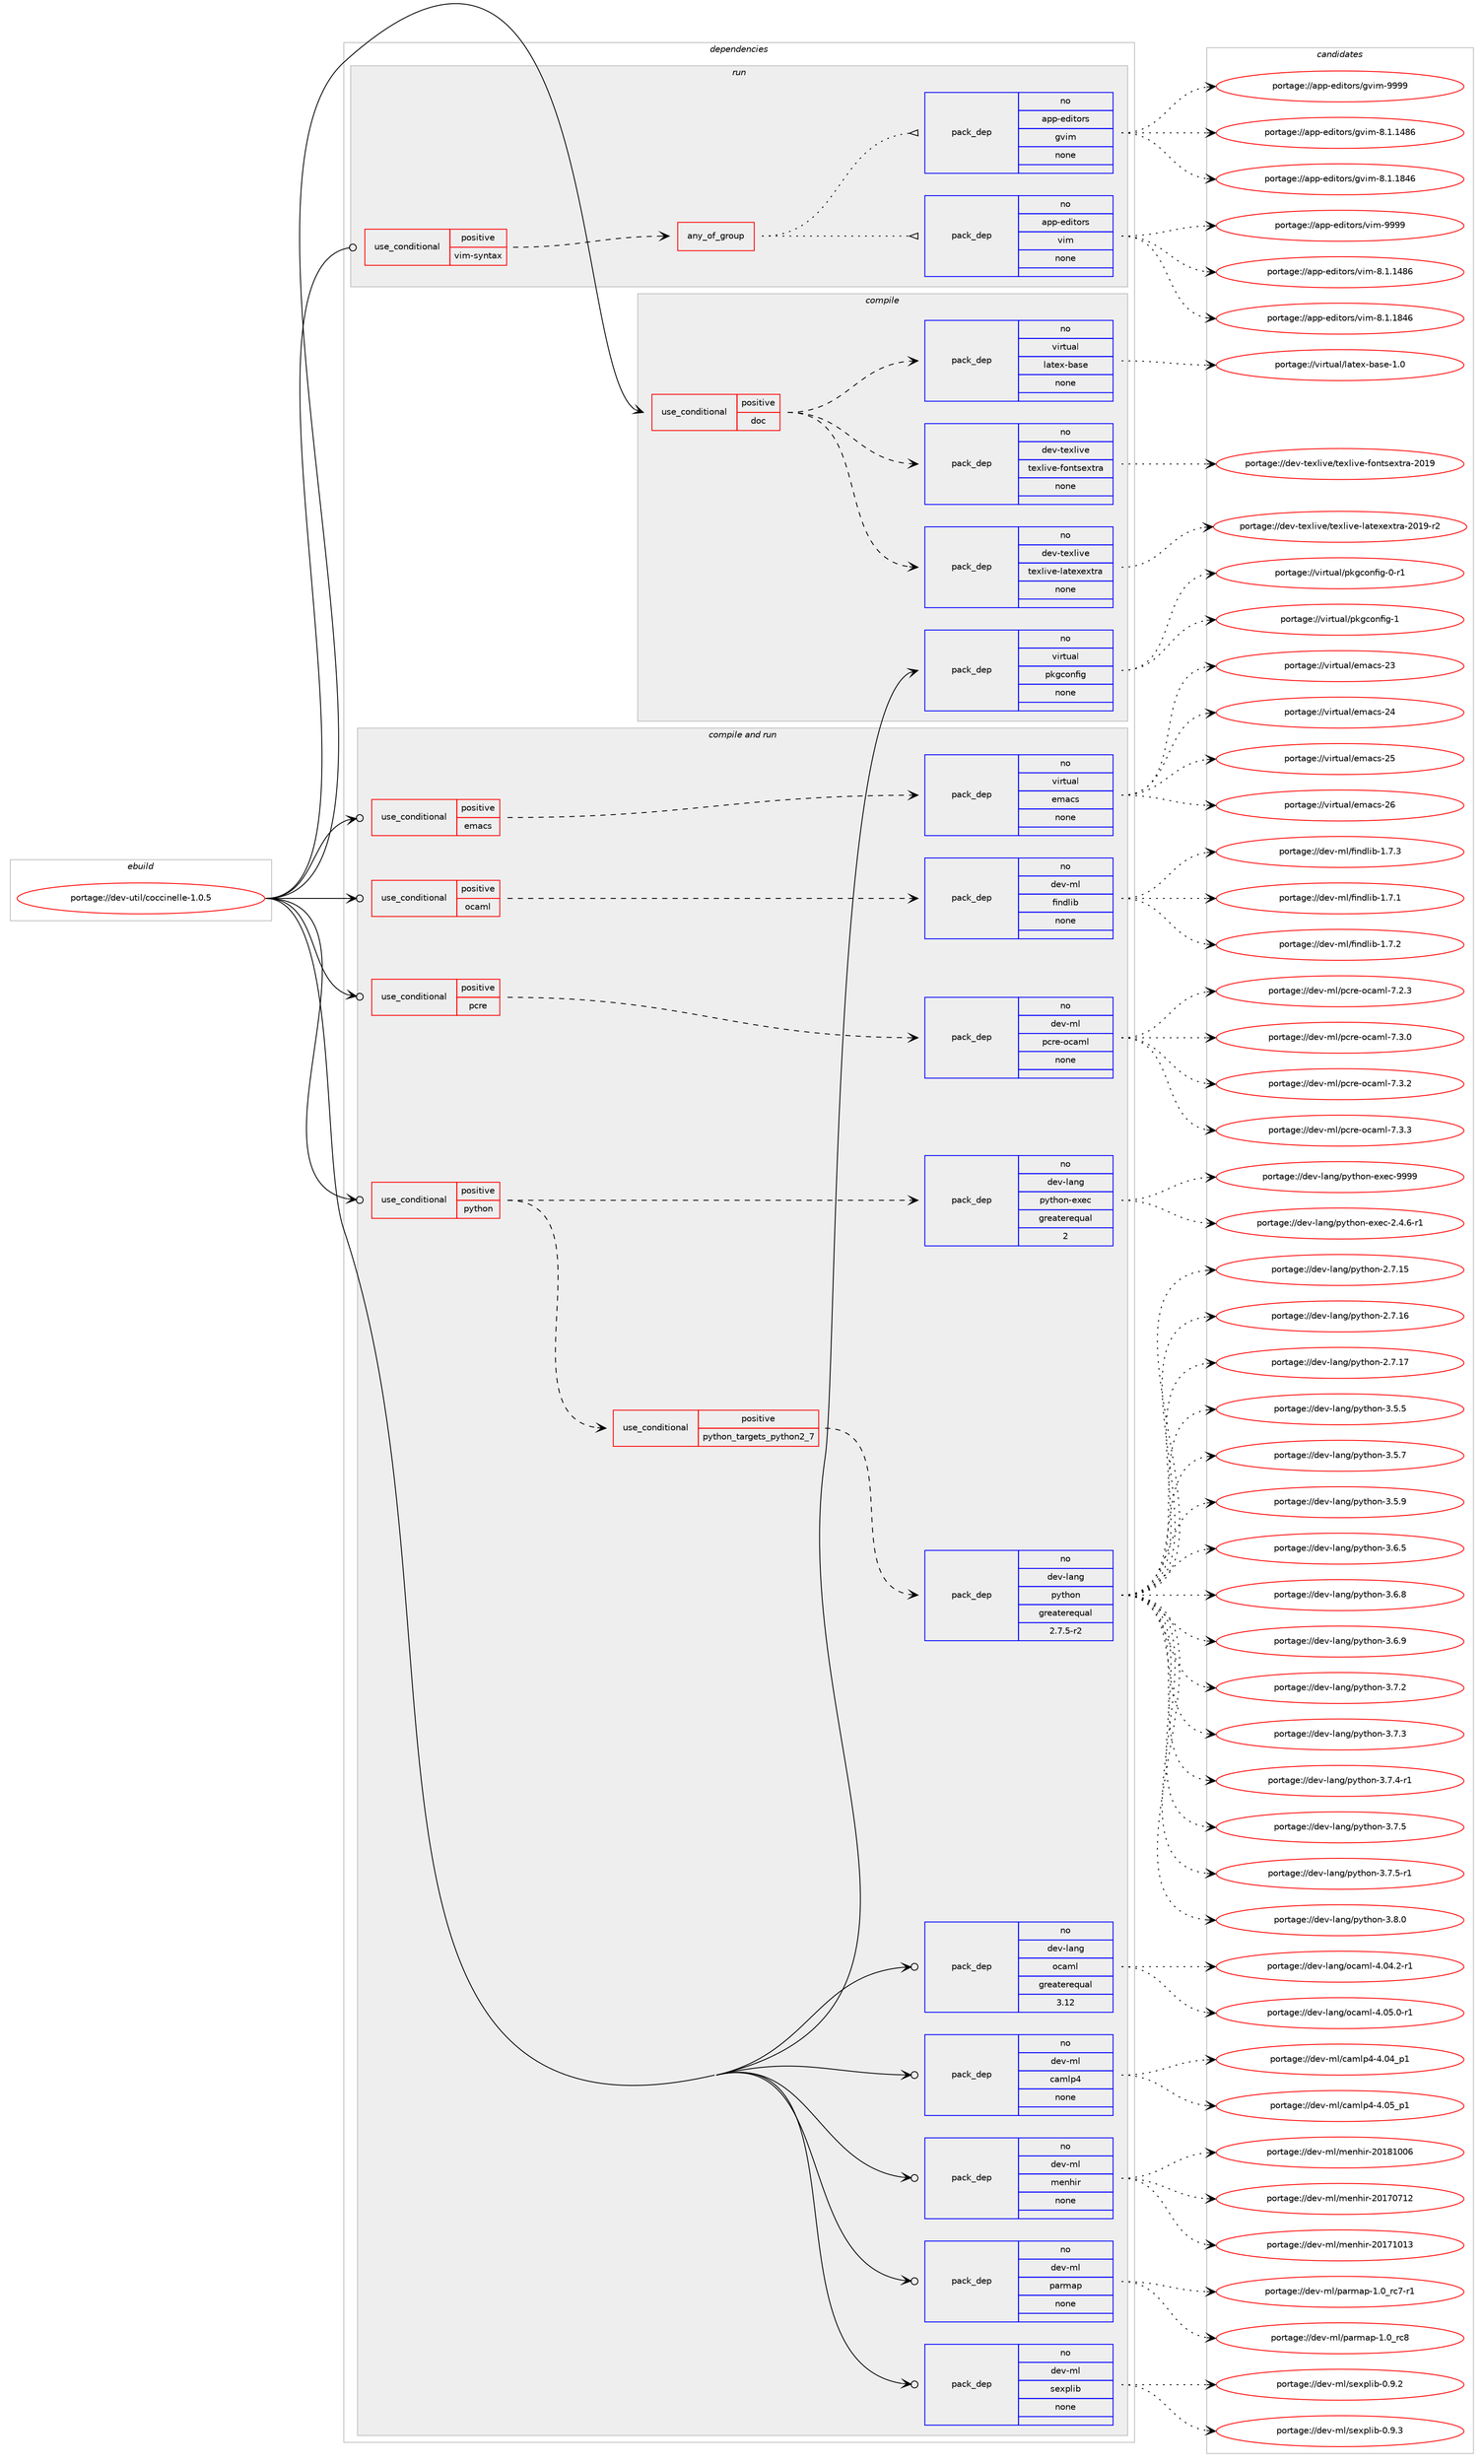digraph prolog {

# *************
# Graph options
# *************

newrank=true;
concentrate=true;
compound=true;
graph [rankdir=LR,fontname=Helvetica,fontsize=10,ranksep=1.5];#, ranksep=2.5, nodesep=0.2];
edge  [arrowhead=vee];
node  [fontname=Helvetica,fontsize=10];

# **********
# The ebuild
# **********

subgraph cluster_leftcol {
color=gray;
rank=same;
label=<<i>ebuild</i>>;
id [label="portage://dev-util/coccinelle-1.0.5", color=red, width=4, href="../dev-util/coccinelle-1.0.5.svg"];
}

# ****************
# The dependencies
# ****************

subgraph cluster_midcol {
color=gray;
label=<<i>dependencies</i>>;
subgraph cluster_compile {
fillcolor="#eeeeee";
style=filled;
label=<<i>compile</i>>;
subgraph cond70634 {
dependency260263 [label=<<TABLE BORDER="0" CELLBORDER="1" CELLSPACING="0" CELLPADDING="4"><TR><TD ROWSPAN="3" CELLPADDING="10">use_conditional</TD></TR><TR><TD>positive</TD></TR><TR><TD>doc</TD></TR></TABLE>>, shape=none, color=red];
subgraph pack186001 {
dependency260264 [label=<<TABLE BORDER="0" CELLBORDER="1" CELLSPACING="0" CELLPADDING="4" WIDTH="220"><TR><TD ROWSPAN="6" CELLPADDING="30">pack_dep</TD></TR><TR><TD WIDTH="110">no</TD></TR><TR><TD>virtual</TD></TR><TR><TD>latex-base</TD></TR><TR><TD>none</TD></TR><TR><TD></TD></TR></TABLE>>, shape=none, color=blue];
}
dependency260263:e -> dependency260264:w [weight=20,style="dashed",arrowhead="vee"];
subgraph pack186002 {
dependency260265 [label=<<TABLE BORDER="0" CELLBORDER="1" CELLSPACING="0" CELLPADDING="4" WIDTH="220"><TR><TD ROWSPAN="6" CELLPADDING="30">pack_dep</TD></TR><TR><TD WIDTH="110">no</TD></TR><TR><TD>dev-texlive</TD></TR><TR><TD>texlive-latexextra</TD></TR><TR><TD>none</TD></TR><TR><TD></TD></TR></TABLE>>, shape=none, color=blue];
}
dependency260263:e -> dependency260265:w [weight=20,style="dashed",arrowhead="vee"];
subgraph pack186003 {
dependency260266 [label=<<TABLE BORDER="0" CELLBORDER="1" CELLSPACING="0" CELLPADDING="4" WIDTH="220"><TR><TD ROWSPAN="6" CELLPADDING="30">pack_dep</TD></TR><TR><TD WIDTH="110">no</TD></TR><TR><TD>dev-texlive</TD></TR><TR><TD>texlive-fontsextra</TD></TR><TR><TD>none</TD></TR><TR><TD></TD></TR></TABLE>>, shape=none, color=blue];
}
dependency260263:e -> dependency260266:w [weight=20,style="dashed",arrowhead="vee"];
}
id:e -> dependency260263:w [weight=20,style="solid",arrowhead="vee"];
subgraph pack186004 {
dependency260267 [label=<<TABLE BORDER="0" CELLBORDER="1" CELLSPACING="0" CELLPADDING="4" WIDTH="220"><TR><TD ROWSPAN="6" CELLPADDING="30">pack_dep</TD></TR><TR><TD WIDTH="110">no</TD></TR><TR><TD>virtual</TD></TR><TR><TD>pkgconfig</TD></TR><TR><TD>none</TD></TR><TR><TD></TD></TR></TABLE>>, shape=none, color=blue];
}
id:e -> dependency260267:w [weight=20,style="solid",arrowhead="vee"];
}
subgraph cluster_compileandrun {
fillcolor="#eeeeee";
style=filled;
label=<<i>compile and run</i>>;
subgraph cond70635 {
dependency260268 [label=<<TABLE BORDER="0" CELLBORDER="1" CELLSPACING="0" CELLPADDING="4"><TR><TD ROWSPAN="3" CELLPADDING="10">use_conditional</TD></TR><TR><TD>positive</TD></TR><TR><TD>emacs</TD></TR></TABLE>>, shape=none, color=red];
subgraph pack186005 {
dependency260269 [label=<<TABLE BORDER="0" CELLBORDER="1" CELLSPACING="0" CELLPADDING="4" WIDTH="220"><TR><TD ROWSPAN="6" CELLPADDING="30">pack_dep</TD></TR><TR><TD WIDTH="110">no</TD></TR><TR><TD>virtual</TD></TR><TR><TD>emacs</TD></TR><TR><TD>none</TD></TR><TR><TD></TD></TR></TABLE>>, shape=none, color=blue];
}
dependency260268:e -> dependency260269:w [weight=20,style="dashed",arrowhead="vee"];
}
id:e -> dependency260268:w [weight=20,style="solid",arrowhead="odotvee"];
subgraph cond70636 {
dependency260270 [label=<<TABLE BORDER="0" CELLBORDER="1" CELLSPACING="0" CELLPADDING="4"><TR><TD ROWSPAN="3" CELLPADDING="10">use_conditional</TD></TR><TR><TD>positive</TD></TR><TR><TD>ocaml</TD></TR></TABLE>>, shape=none, color=red];
subgraph pack186006 {
dependency260271 [label=<<TABLE BORDER="0" CELLBORDER="1" CELLSPACING="0" CELLPADDING="4" WIDTH="220"><TR><TD ROWSPAN="6" CELLPADDING="30">pack_dep</TD></TR><TR><TD WIDTH="110">no</TD></TR><TR><TD>dev-ml</TD></TR><TR><TD>findlib</TD></TR><TR><TD>none</TD></TR><TR><TD></TD></TR></TABLE>>, shape=none, color=blue];
}
dependency260270:e -> dependency260271:w [weight=20,style="dashed",arrowhead="vee"];
}
id:e -> dependency260270:w [weight=20,style="solid",arrowhead="odotvee"];
subgraph cond70637 {
dependency260272 [label=<<TABLE BORDER="0" CELLBORDER="1" CELLSPACING="0" CELLPADDING="4"><TR><TD ROWSPAN="3" CELLPADDING="10">use_conditional</TD></TR><TR><TD>positive</TD></TR><TR><TD>pcre</TD></TR></TABLE>>, shape=none, color=red];
subgraph pack186007 {
dependency260273 [label=<<TABLE BORDER="0" CELLBORDER="1" CELLSPACING="0" CELLPADDING="4" WIDTH="220"><TR><TD ROWSPAN="6" CELLPADDING="30">pack_dep</TD></TR><TR><TD WIDTH="110">no</TD></TR><TR><TD>dev-ml</TD></TR><TR><TD>pcre-ocaml</TD></TR><TR><TD>none</TD></TR><TR><TD></TD></TR></TABLE>>, shape=none, color=blue];
}
dependency260272:e -> dependency260273:w [weight=20,style="dashed",arrowhead="vee"];
}
id:e -> dependency260272:w [weight=20,style="solid",arrowhead="odotvee"];
subgraph cond70638 {
dependency260274 [label=<<TABLE BORDER="0" CELLBORDER="1" CELLSPACING="0" CELLPADDING="4"><TR><TD ROWSPAN="3" CELLPADDING="10">use_conditional</TD></TR><TR><TD>positive</TD></TR><TR><TD>python</TD></TR></TABLE>>, shape=none, color=red];
subgraph cond70639 {
dependency260275 [label=<<TABLE BORDER="0" CELLBORDER="1" CELLSPACING="0" CELLPADDING="4"><TR><TD ROWSPAN="3" CELLPADDING="10">use_conditional</TD></TR><TR><TD>positive</TD></TR><TR><TD>python_targets_python2_7</TD></TR></TABLE>>, shape=none, color=red];
subgraph pack186008 {
dependency260276 [label=<<TABLE BORDER="0" CELLBORDER="1" CELLSPACING="0" CELLPADDING="4" WIDTH="220"><TR><TD ROWSPAN="6" CELLPADDING="30">pack_dep</TD></TR><TR><TD WIDTH="110">no</TD></TR><TR><TD>dev-lang</TD></TR><TR><TD>python</TD></TR><TR><TD>greaterequal</TD></TR><TR><TD>2.7.5-r2</TD></TR></TABLE>>, shape=none, color=blue];
}
dependency260275:e -> dependency260276:w [weight=20,style="dashed",arrowhead="vee"];
}
dependency260274:e -> dependency260275:w [weight=20,style="dashed",arrowhead="vee"];
subgraph pack186009 {
dependency260277 [label=<<TABLE BORDER="0" CELLBORDER="1" CELLSPACING="0" CELLPADDING="4" WIDTH="220"><TR><TD ROWSPAN="6" CELLPADDING="30">pack_dep</TD></TR><TR><TD WIDTH="110">no</TD></TR><TR><TD>dev-lang</TD></TR><TR><TD>python-exec</TD></TR><TR><TD>greaterequal</TD></TR><TR><TD>2</TD></TR></TABLE>>, shape=none, color=blue];
}
dependency260274:e -> dependency260277:w [weight=20,style="dashed",arrowhead="vee"];
}
id:e -> dependency260274:w [weight=20,style="solid",arrowhead="odotvee"];
subgraph pack186010 {
dependency260278 [label=<<TABLE BORDER="0" CELLBORDER="1" CELLSPACING="0" CELLPADDING="4" WIDTH="220"><TR><TD ROWSPAN="6" CELLPADDING="30">pack_dep</TD></TR><TR><TD WIDTH="110">no</TD></TR><TR><TD>dev-lang</TD></TR><TR><TD>ocaml</TD></TR><TR><TD>greaterequal</TD></TR><TR><TD>3.12</TD></TR></TABLE>>, shape=none, color=blue];
}
id:e -> dependency260278:w [weight=20,style="solid",arrowhead="odotvee"];
subgraph pack186011 {
dependency260279 [label=<<TABLE BORDER="0" CELLBORDER="1" CELLSPACING="0" CELLPADDING="4" WIDTH="220"><TR><TD ROWSPAN="6" CELLPADDING="30">pack_dep</TD></TR><TR><TD WIDTH="110">no</TD></TR><TR><TD>dev-ml</TD></TR><TR><TD>camlp4</TD></TR><TR><TD>none</TD></TR><TR><TD></TD></TR></TABLE>>, shape=none, color=blue];
}
id:e -> dependency260279:w [weight=20,style="solid",arrowhead="odotvee"];
subgraph pack186012 {
dependency260280 [label=<<TABLE BORDER="0" CELLBORDER="1" CELLSPACING="0" CELLPADDING="4" WIDTH="220"><TR><TD ROWSPAN="6" CELLPADDING="30">pack_dep</TD></TR><TR><TD WIDTH="110">no</TD></TR><TR><TD>dev-ml</TD></TR><TR><TD>menhir</TD></TR><TR><TD>none</TD></TR><TR><TD></TD></TR></TABLE>>, shape=none, color=blue];
}
id:e -> dependency260280:w [weight=20,style="solid",arrowhead="odotvee"];
subgraph pack186013 {
dependency260281 [label=<<TABLE BORDER="0" CELLBORDER="1" CELLSPACING="0" CELLPADDING="4" WIDTH="220"><TR><TD ROWSPAN="6" CELLPADDING="30">pack_dep</TD></TR><TR><TD WIDTH="110">no</TD></TR><TR><TD>dev-ml</TD></TR><TR><TD>parmap</TD></TR><TR><TD>none</TD></TR><TR><TD></TD></TR></TABLE>>, shape=none, color=blue];
}
id:e -> dependency260281:w [weight=20,style="solid",arrowhead="odotvee"];
subgraph pack186014 {
dependency260282 [label=<<TABLE BORDER="0" CELLBORDER="1" CELLSPACING="0" CELLPADDING="4" WIDTH="220"><TR><TD ROWSPAN="6" CELLPADDING="30">pack_dep</TD></TR><TR><TD WIDTH="110">no</TD></TR><TR><TD>dev-ml</TD></TR><TR><TD>sexplib</TD></TR><TR><TD>none</TD></TR><TR><TD></TD></TR></TABLE>>, shape=none, color=blue];
}
id:e -> dependency260282:w [weight=20,style="solid",arrowhead="odotvee"];
}
subgraph cluster_run {
fillcolor="#eeeeee";
style=filled;
label=<<i>run</i>>;
subgraph cond70640 {
dependency260283 [label=<<TABLE BORDER="0" CELLBORDER="1" CELLSPACING="0" CELLPADDING="4"><TR><TD ROWSPAN="3" CELLPADDING="10">use_conditional</TD></TR><TR><TD>positive</TD></TR><TR><TD>vim-syntax</TD></TR></TABLE>>, shape=none, color=red];
subgraph any3555 {
dependency260284 [label=<<TABLE BORDER="0" CELLBORDER="1" CELLSPACING="0" CELLPADDING="4"><TR><TD CELLPADDING="10">any_of_group</TD></TR></TABLE>>, shape=none, color=red];subgraph pack186015 {
dependency260285 [label=<<TABLE BORDER="0" CELLBORDER="1" CELLSPACING="0" CELLPADDING="4" WIDTH="220"><TR><TD ROWSPAN="6" CELLPADDING="30">pack_dep</TD></TR><TR><TD WIDTH="110">no</TD></TR><TR><TD>app-editors</TD></TR><TR><TD>vim</TD></TR><TR><TD>none</TD></TR><TR><TD></TD></TR></TABLE>>, shape=none, color=blue];
}
dependency260284:e -> dependency260285:w [weight=20,style="dotted",arrowhead="oinv"];
subgraph pack186016 {
dependency260286 [label=<<TABLE BORDER="0" CELLBORDER="1" CELLSPACING="0" CELLPADDING="4" WIDTH="220"><TR><TD ROWSPAN="6" CELLPADDING="30">pack_dep</TD></TR><TR><TD WIDTH="110">no</TD></TR><TR><TD>app-editors</TD></TR><TR><TD>gvim</TD></TR><TR><TD>none</TD></TR><TR><TD></TD></TR></TABLE>>, shape=none, color=blue];
}
dependency260284:e -> dependency260286:w [weight=20,style="dotted",arrowhead="oinv"];
}
dependency260283:e -> dependency260284:w [weight=20,style="dashed",arrowhead="vee"];
}
id:e -> dependency260283:w [weight=20,style="solid",arrowhead="odot"];
}
}

# **************
# The candidates
# **************

subgraph cluster_choices {
rank=same;
color=gray;
label=<<i>candidates</i>>;

subgraph choice186001 {
color=black;
nodesep=1;
choiceportage11810511411611797108471089711610112045989711510145494648 [label="portage://virtual/latex-base-1.0", color=red, width=4,href="../virtual/latex-base-1.0.svg"];
dependency260264:e -> choiceportage11810511411611797108471089711610112045989711510145494648:w [style=dotted,weight="100"];
}
subgraph choice186002 {
color=black;
nodesep=1;
choiceportage100101118451161011201081051181014711610112010810511810145108971161011201011201161149745504849574511450 [label="portage://dev-texlive/texlive-latexextra-2019-r2", color=red, width=4,href="../dev-texlive/texlive-latexextra-2019-r2.svg"];
dependency260265:e -> choiceportage100101118451161011201081051181014711610112010810511810145108971161011201011201161149745504849574511450:w [style=dotted,weight="100"];
}
subgraph choice186003 {
color=black;
nodesep=1;
choiceportage100101118451161011201081051181014711610112010810511810145102111110116115101120116114974550484957 [label="portage://dev-texlive/texlive-fontsextra-2019", color=red, width=4,href="../dev-texlive/texlive-fontsextra-2019.svg"];
dependency260266:e -> choiceportage100101118451161011201081051181014711610112010810511810145102111110116115101120116114974550484957:w [style=dotted,weight="100"];
}
subgraph choice186004 {
color=black;
nodesep=1;
choiceportage11810511411611797108471121071039911111010210510345484511449 [label="portage://virtual/pkgconfig-0-r1", color=red, width=4,href="../virtual/pkgconfig-0-r1.svg"];
choiceportage1181051141161179710847112107103991111101021051034549 [label="portage://virtual/pkgconfig-1", color=red, width=4,href="../virtual/pkgconfig-1.svg"];
dependency260267:e -> choiceportage11810511411611797108471121071039911111010210510345484511449:w [style=dotted,weight="100"];
dependency260267:e -> choiceportage1181051141161179710847112107103991111101021051034549:w [style=dotted,weight="100"];
}
subgraph choice186005 {
color=black;
nodesep=1;
choiceportage11810511411611797108471011099799115455051 [label="portage://virtual/emacs-23", color=red, width=4,href="../virtual/emacs-23.svg"];
choiceportage11810511411611797108471011099799115455052 [label="portage://virtual/emacs-24", color=red, width=4,href="../virtual/emacs-24.svg"];
choiceportage11810511411611797108471011099799115455053 [label="portage://virtual/emacs-25", color=red, width=4,href="../virtual/emacs-25.svg"];
choiceportage11810511411611797108471011099799115455054 [label="portage://virtual/emacs-26", color=red, width=4,href="../virtual/emacs-26.svg"];
dependency260269:e -> choiceportage11810511411611797108471011099799115455051:w [style=dotted,weight="100"];
dependency260269:e -> choiceportage11810511411611797108471011099799115455052:w [style=dotted,weight="100"];
dependency260269:e -> choiceportage11810511411611797108471011099799115455053:w [style=dotted,weight="100"];
dependency260269:e -> choiceportage11810511411611797108471011099799115455054:w [style=dotted,weight="100"];
}
subgraph choice186006 {
color=black;
nodesep=1;
choiceportage100101118451091084710210511010010810598454946554649 [label="portage://dev-ml/findlib-1.7.1", color=red, width=4,href="../dev-ml/findlib-1.7.1.svg"];
choiceportage100101118451091084710210511010010810598454946554650 [label="portage://dev-ml/findlib-1.7.2", color=red, width=4,href="../dev-ml/findlib-1.7.2.svg"];
choiceportage100101118451091084710210511010010810598454946554651 [label="portage://dev-ml/findlib-1.7.3", color=red, width=4,href="../dev-ml/findlib-1.7.3.svg"];
dependency260271:e -> choiceportage100101118451091084710210511010010810598454946554649:w [style=dotted,weight="100"];
dependency260271:e -> choiceportage100101118451091084710210511010010810598454946554650:w [style=dotted,weight="100"];
dependency260271:e -> choiceportage100101118451091084710210511010010810598454946554651:w [style=dotted,weight="100"];
}
subgraph choice186007 {
color=black;
nodesep=1;
choiceportage100101118451091084711299114101451119997109108455546504651 [label="portage://dev-ml/pcre-ocaml-7.2.3", color=red, width=4,href="../dev-ml/pcre-ocaml-7.2.3.svg"];
choiceportage100101118451091084711299114101451119997109108455546514648 [label="portage://dev-ml/pcre-ocaml-7.3.0", color=red, width=4,href="../dev-ml/pcre-ocaml-7.3.0.svg"];
choiceportage100101118451091084711299114101451119997109108455546514650 [label="portage://dev-ml/pcre-ocaml-7.3.2", color=red, width=4,href="../dev-ml/pcre-ocaml-7.3.2.svg"];
choiceportage100101118451091084711299114101451119997109108455546514651 [label="portage://dev-ml/pcre-ocaml-7.3.3", color=red, width=4,href="../dev-ml/pcre-ocaml-7.3.3.svg"];
dependency260273:e -> choiceportage100101118451091084711299114101451119997109108455546504651:w [style=dotted,weight="100"];
dependency260273:e -> choiceportage100101118451091084711299114101451119997109108455546514648:w [style=dotted,weight="100"];
dependency260273:e -> choiceportage100101118451091084711299114101451119997109108455546514650:w [style=dotted,weight="100"];
dependency260273:e -> choiceportage100101118451091084711299114101451119997109108455546514651:w [style=dotted,weight="100"];
}
subgraph choice186008 {
color=black;
nodesep=1;
choiceportage10010111845108971101034711212111610411111045504655464953 [label="portage://dev-lang/python-2.7.15", color=red, width=4,href="../dev-lang/python-2.7.15.svg"];
choiceportage10010111845108971101034711212111610411111045504655464954 [label="portage://dev-lang/python-2.7.16", color=red, width=4,href="../dev-lang/python-2.7.16.svg"];
choiceportage10010111845108971101034711212111610411111045504655464955 [label="portage://dev-lang/python-2.7.17", color=red, width=4,href="../dev-lang/python-2.7.17.svg"];
choiceportage100101118451089711010347112121116104111110455146534653 [label="portage://dev-lang/python-3.5.5", color=red, width=4,href="../dev-lang/python-3.5.5.svg"];
choiceportage100101118451089711010347112121116104111110455146534655 [label="portage://dev-lang/python-3.5.7", color=red, width=4,href="../dev-lang/python-3.5.7.svg"];
choiceportage100101118451089711010347112121116104111110455146534657 [label="portage://dev-lang/python-3.5.9", color=red, width=4,href="../dev-lang/python-3.5.9.svg"];
choiceportage100101118451089711010347112121116104111110455146544653 [label="portage://dev-lang/python-3.6.5", color=red, width=4,href="../dev-lang/python-3.6.5.svg"];
choiceportage100101118451089711010347112121116104111110455146544656 [label="portage://dev-lang/python-3.6.8", color=red, width=4,href="../dev-lang/python-3.6.8.svg"];
choiceportage100101118451089711010347112121116104111110455146544657 [label="portage://dev-lang/python-3.6.9", color=red, width=4,href="../dev-lang/python-3.6.9.svg"];
choiceportage100101118451089711010347112121116104111110455146554650 [label="portage://dev-lang/python-3.7.2", color=red, width=4,href="../dev-lang/python-3.7.2.svg"];
choiceportage100101118451089711010347112121116104111110455146554651 [label="portage://dev-lang/python-3.7.3", color=red, width=4,href="../dev-lang/python-3.7.3.svg"];
choiceportage1001011184510897110103471121211161041111104551465546524511449 [label="portage://dev-lang/python-3.7.4-r1", color=red, width=4,href="../dev-lang/python-3.7.4-r1.svg"];
choiceportage100101118451089711010347112121116104111110455146554653 [label="portage://dev-lang/python-3.7.5", color=red, width=4,href="../dev-lang/python-3.7.5.svg"];
choiceportage1001011184510897110103471121211161041111104551465546534511449 [label="portage://dev-lang/python-3.7.5-r1", color=red, width=4,href="../dev-lang/python-3.7.5-r1.svg"];
choiceportage100101118451089711010347112121116104111110455146564648 [label="portage://dev-lang/python-3.8.0", color=red, width=4,href="../dev-lang/python-3.8.0.svg"];
dependency260276:e -> choiceportage10010111845108971101034711212111610411111045504655464953:w [style=dotted,weight="100"];
dependency260276:e -> choiceportage10010111845108971101034711212111610411111045504655464954:w [style=dotted,weight="100"];
dependency260276:e -> choiceportage10010111845108971101034711212111610411111045504655464955:w [style=dotted,weight="100"];
dependency260276:e -> choiceportage100101118451089711010347112121116104111110455146534653:w [style=dotted,weight="100"];
dependency260276:e -> choiceportage100101118451089711010347112121116104111110455146534655:w [style=dotted,weight="100"];
dependency260276:e -> choiceportage100101118451089711010347112121116104111110455146534657:w [style=dotted,weight="100"];
dependency260276:e -> choiceportage100101118451089711010347112121116104111110455146544653:w [style=dotted,weight="100"];
dependency260276:e -> choiceportage100101118451089711010347112121116104111110455146544656:w [style=dotted,weight="100"];
dependency260276:e -> choiceportage100101118451089711010347112121116104111110455146544657:w [style=dotted,weight="100"];
dependency260276:e -> choiceportage100101118451089711010347112121116104111110455146554650:w [style=dotted,weight="100"];
dependency260276:e -> choiceportage100101118451089711010347112121116104111110455146554651:w [style=dotted,weight="100"];
dependency260276:e -> choiceportage1001011184510897110103471121211161041111104551465546524511449:w [style=dotted,weight="100"];
dependency260276:e -> choiceportage100101118451089711010347112121116104111110455146554653:w [style=dotted,weight="100"];
dependency260276:e -> choiceportage1001011184510897110103471121211161041111104551465546534511449:w [style=dotted,weight="100"];
dependency260276:e -> choiceportage100101118451089711010347112121116104111110455146564648:w [style=dotted,weight="100"];
}
subgraph choice186009 {
color=black;
nodesep=1;
choiceportage10010111845108971101034711212111610411111045101120101994550465246544511449 [label="portage://dev-lang/python-exec-2.4.6-r1", color=red, width=4,href="../dev-lang/python-exec-2.4.6-r1.svg"];
choiceportage10010111845108971101034711212111610411111045101120101994557575757 [label="portage://dev-lang/python-exec-9999", color=red, width=4,href="../dev-lang/python-exec-9999.svg"];
dependency260277:e -> choiceportage10010111845108971101034711212111610411111045101120101994550465246544511449:w [style=dotted,weight="100"];
dependency260277:e -> choiceportage10010111845108971101034711212111610411111045101120101994557575757:w [style=dotted,weight="100"];
}
subgraph choice186010 {
color=black;
nodesep=1;
choiceportage1001011184510897110103471119997109108455246485246504511449 [label="portage://dev-lang/ocaml-4.04.2-r1", color=red, width=4,href="../dev-lang/ocaml-4.04.2-r1.svg"];
choiceportage1001011184510897110103471119997109108455246485346484511449 [label="portage://dev-lang/ocaml-4.05.0-r1", color=red, width=4,href="../dev-lang/ocaml-4.05.0-r1.svg"];
dependency260278:e -> choiceportage1001011184510897110103471119997109108455246485246504511449:w [style=dotted,weight="100"];
dependency260278:e -> choiceportage1001011184510897110103471119997109108455246485346484511449:w [style=dotted,weight="100"];
}
subgraph choice186011 {
color=black;
nodesep=1;
choiceportage100101118451091084799971091081125245524648529511249 [label="portage://dev-ml/camlp4-4.04_p1", color=red, width=4,href="../dev-ml/camlp4-4.04_p1.svg"];
choiceportage100101118451091084799971091081125245524648539511249 [label="portage://dev-ml/camlp4-4.05_p1", color=red, width=4,href="../dev-ml/camlp4-4.05_p1.svg"];
dependency260279:e -> choiceportage100101118451091084799971091081125245524648529511249:w [style=dotted,weight="100"];
dependency260279:e -> choiceportage100101118451091084799971091081125245524648539511249:w [style=dotted,weight="100"];
}
subgraph choice186012 {
color=black;
nodesep=1;
choiceportage1001011184510910847109101110104105114455048495548554950 [label="portage://dev-ml/menhir-20170712", color=red, width=4,href="../dev-ml/menhir-20170712.svg"];
choiceportage1001011184510910847109101110104105114455048495549484951 [label="portage://dev-ml/menhir-20171013", color=red, width=4,href="../dev-ml/menhir-20171013.svg"];
choiceportage1001011184510910847109101110104105114455048495649484854 [label="portage://dev-ml/menhir-20181006", color=red, width=4,href="../dev-ml/menhir-20181006.svg"];
dependency260280:e -> choiceportage1001011184510910847109101110104105114455048495548554950:w [style=dotted,weight="100"];
dependency260280:e -> choiceportage1001011184510910847109101110104105114455048495549484951:w [style=dotted,weight="100"];
dependency260280:e -> choiceportage1001011184510910847109101110104105114455048495649484854:w [style=dotted,weight="100"];
}
subgraph choice186013 {
color=black;
nodesep=1;
choiceportage10010111845109108471129711410997112454946489511499554511449 [label="portage://dev-ml/parmap-1.0_rc7-r1", color=red, width=4,href="../dev-ml/parmap-1.0_rc7-r1.svg"];
choiceportage1001011184510910847112971141099711245494648951149956 [label="portage://dev-ml/parmap-1.0_rc8", color=red, width=4,href="../dev-ml/parmap-1.0_rc8.svg"];
dependency260281:e -> choiceportage10010111845109108471129711410997112454946489511499554511449:w [style=dotted,weight="100"];
dependency260281:e -> choiceportage1001011184510910847112971141099711245494648951149956:w [style=dotted,weight="100"];
}
subgraph choice186014 {
color=black;
nodesep=1;
choiceportage100101118451091084711510112011210810598454846574650 [label="portage://dev-ml/sexplib-0.9.2", color=red, width=4,href="../dev-ml/sexplib-0.9.2.svg"];
choiceportage100101118451091084711510112011210810598454846574651 [label="portage://dev-ml/sexplib-0.9.3", color=red, width=4,href="../dev-ml/sexplib-0.9.3.svg"];
dependency260282:e -> choiceportage100101118451091084711510112011210810598454846574650:w [style=dotted,weight="100"];
dependency260282:e -> choiceportage100101118451091084711510112011210810598454846574651:w [style=dotted,weight="100"];
}
subgraph choice186015 {
color=black;
nodesep=1;
choiceportage971121124510110010511611111411547118105109455646494649525654 [label="portage://app-editors/vim-8.1.1486", color=red, width=4,href="../app-editors/vim-8.1.1486.svg"];
choiceportage971121124510110010511611111411547118105109455646494649565254 [label="portage://app-editors/vim-8.1.1846", color=red, width=4,href="../app-editors/vim-8.1.1846.svg"];
choiceportage9711211245101100105116111114115471181051094557575757 [label="portage://app-editors/vim-9999", color=red, width=4,href="../app-editors/vim-9999.svg"];
dependency260285:e -> choiceportage971121124510110010511611111411547118105109455646494649525654:w [style=dotted,weight="100"];
dependency260285:e -> choiceportage971121124510110010511611111411547118105109455646494649565254:w [style=dotted,weight="100"];
dependency260285:e -> choiceportage9711211245101100105116111114115471181051094557575757:w [style=dotted,weight="100"];
}
subgraph choice186016 {
color=black;
nodesep=1;
choiceportage971121124510110010511611111411547103118105109455646494649525654 [label="portage://app-editors/gvim-8.1.1486", color=red, width=4,href="../app-editors/gvim-8.1.1486.svg"];
choiceportage971121124510110010511611111411547103118105109455646494649565254 [label="portage://app-editors/gvim-8.1.1846", color=red, width=4,href="../app-editors/gvim-8.1.1846.svg"];
choiceportage9711211245101100105116111114115471031181051094557575757 [label="portage://app-editors/gvim-9999", color=red, width=4,href="../app-editors/gvim-9999.svg"];
dependency260286:e -> choiceportage971121124510110010511611111411547103118105109455646494649525654:w [style=dotted,weight="100"];
dependency260286:e -> choiceportage971121124510110010511611111411547103118105109455646494649565254:w [style=dotted,weight="100"];
dependency260286:e -> choiceportage9711211245101100105116111114115471031181051094557575757:w [style=dotted,weight="100"];
}
}

}
